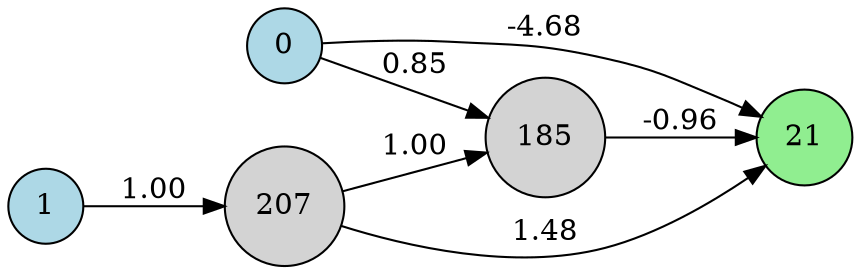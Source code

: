 digraph neat {
  rankdir=LR;
  node [shape=circle];
  node0 [label="0", style=filled, fillcolor=lightblue];
  node1 [label="1", style=filled, fillcolor=lightblue];
  node21 [label="21", style=filled, fillcolor=lightgreen];
  node185 [label="185", style=filled, fillcolor=lightgray];
  node207 [label="207", style=filled, fillcolor=lightgray];
  node0 -> node21 [label="-4.68"];
  node185 -> node21 [label="-0.96"];
  node0 -> node185 [label="0.85"];
  node1 -> node207 [label="1.00"];
  node207 -> node185 [label="1.00"];
  node207 -> node21 [label="1.48"];
}
